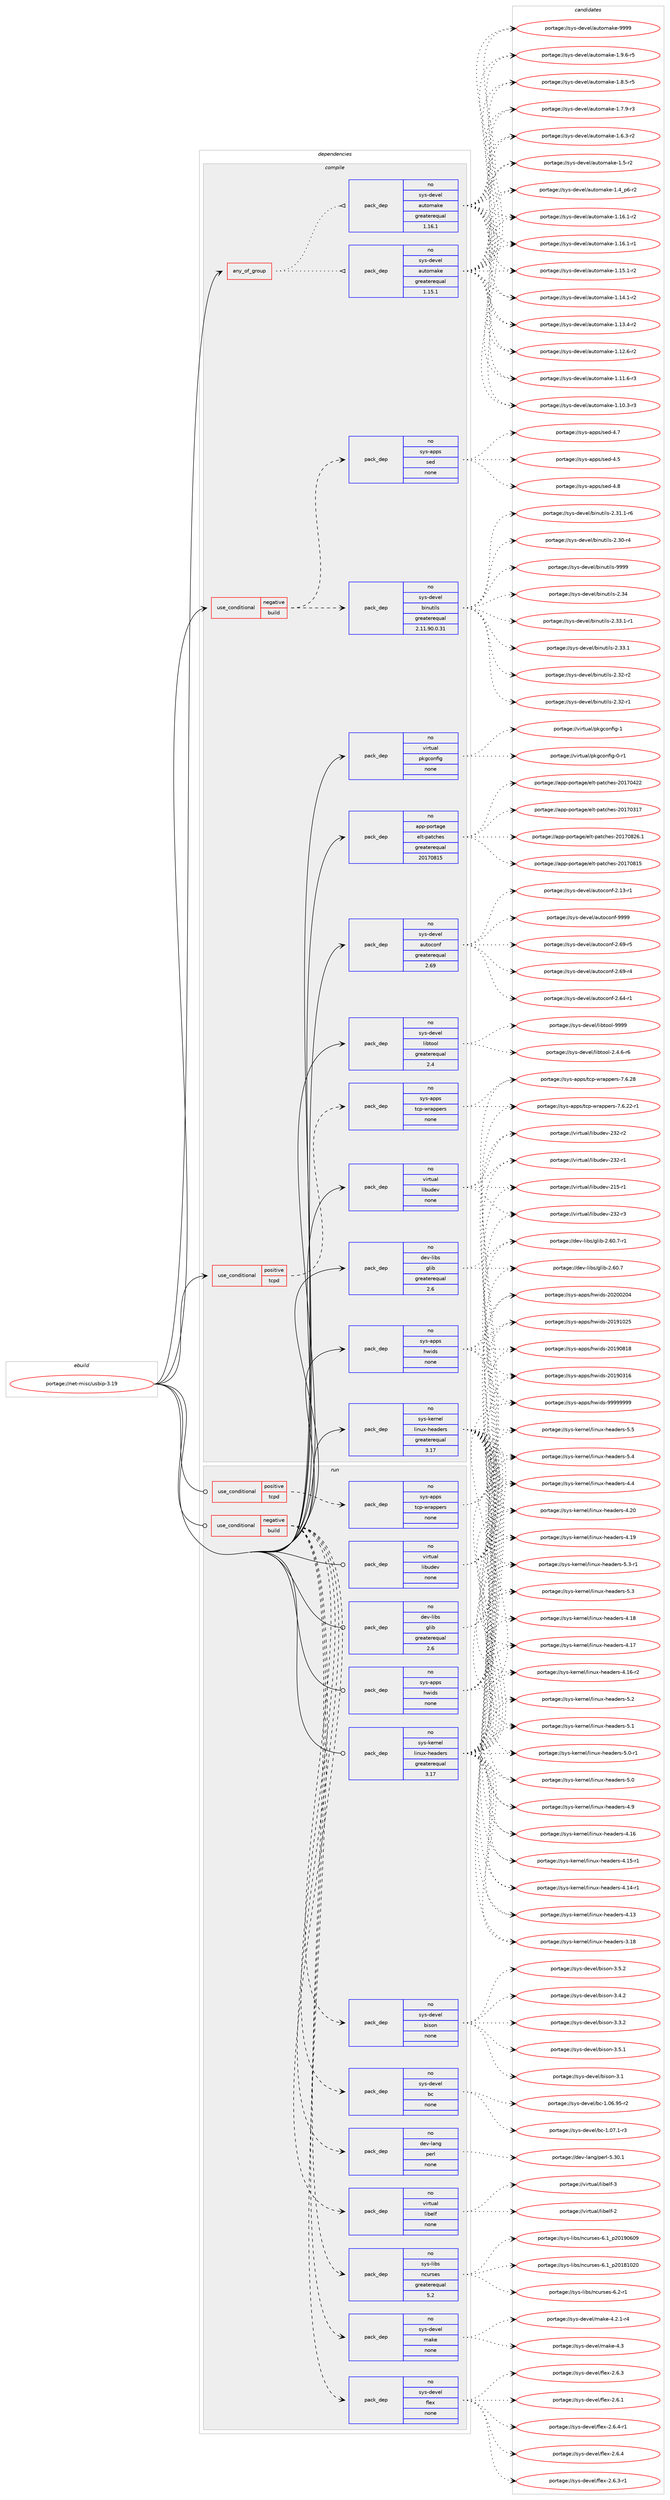 digraph prolog {

# *************
# Graph options
# *************

newrank=true;
concentrate=true;
compound=true;
graph [rankdir=LR,fontname=Helvetica,fontsize=10,ranksep=1.5];#, ranksep=2.5, nodesep=0.2];
edge  [arrowhead=vee];
node  [fontname=Helvetica,fontsize=10];

# **********
# The ebuild
# **********

subgraph cluster_leftcol {
color=gray;
rank=same;
label=<<i>ebuild</i>>;
id [label="portage://net-misc/usbip-3.19", color=red, width=4, href="../net-misc/usbip-3.19.svg"];
}

# ****************
# The dependencies
# ****************

subgraph cluster_midcol {
color=gray;
label=<<i>dependencies</i>>;
subgraph cluster_compile {
fillcolor="#eeeeee";
style=filled;
label=<<i>compile</i>>;
subgraph any1872 {
dependency117760 [label=<<TABLE BORDER="0" CELLBORDER="1" CELLSPACING="0" CELLPADDING="4"><TR><TD CELLPADDING="10">any_of_group</TD></TR></TABLE>>, shape=none, color=red];subgraph pack91768 {
dependency117761 [label=<<TABLE BORDER="0" CELLBORDER="1" CELLSPACING="0" CELLPADDING="4" WIDTH="220"><TR><TD ROWSPAN="6" CELLPADDING="30">pack_dep</TD></TR><TR><TD WIDTH="110">no</TD></TR><TR><TD>sys-devel</TD></TR><TR><TD>automake</TD></TR><TR><TD>greaterequal</TD></TR><TR><TD>1.16.1</TD></TR></TABLE>>, shape=none, color=blue];
}
dependency117760:e -> dependency117761:w [weight=20,style="dotted",arrowhead="oinv"];
subgraph pack91769 {
dependency117762 [label=<<TABLE BORDER="0" CELLBORDER="1" CELLSPACING="0" CELLPADDING="4" WIDTH="220"><TR><TD ROWSPAN="6" CELLPADDING="30">pack_dep</TD></TR><TR><TD WIDTH="110">no</TD></TR><TR><TD>sys-devel</TD></TR><TR><TD>automake</TD></TR><TR><TD>greaterequal</TD></TR><TR><TD>1.15.1</TD></TR></TABLE>>, shape=none, color=blue];
}
dependency117760:e -> dependency117762:w [weight=20,style="dotted",arrowhead="oinv"];
}
id:e -> dependency117760:w [weight=20,style="solid",arrowhead="vee"];
subgraph cond24017 {
dependency117763 [label=<<TABLE BORDER="0" CELLBORDER="1" CELLSPACING="0" CELLPADDING="4"><TR><TD ROWSPAN="3" CELLPADDING="10">use_conditional</TD></TR><TR><TD>negative</TD></TR><TR><TD>build</TD></TR></TABLE>>, shape=none, color=red];
subgraph pack91770 {
dependency117764 [label=<<TABLE BORDER="0" CELLBORDER="1" CELLSPACING="0" CELLPADDING="4" WIDTH="220"><TR><TD ROWSPAN="6" CELLPADDING="30">pack_dep</TD></TR><TR><TD WIDTH="110">no</TD></TR><TR><TD>sys-apps</TD></TR><TR><TD>sed</TD></TR><TR><TD>none</TD></TR><TR><TD></TD></TR></TABLE>>, shape=none, color=blue];
}
dependency117763:e -> dependency117764:w [weight=20,style="dashed",arrowhead="vee"];
subgraph pack91771 {
dependency117765 [label=<<TABLE BORDER="0" CELLBORDER="1" CELLSPACING="0" CELLPADDING="4" WIDTH="220"><TR><TD ROWSPAN="6" CELLPADDING="30">pack_dep</TD></TR><TR><TD WIDTH="110">no</TD></TR><TR><TD>sys-devel</TD></TR><TR><TD>binutils</TD></TR><TR><TD>greaterequal</TD></TR><TR><TD>2.11.90.0.31</TD></TR></TABLE>>, shape=none, color=blue];
}
dependency117763:e -> dependency117765:w [weight=20,style="dashed",arrowhead="vee"];
}
id:e -> dependency117763:w [weight=20,style="solid",arrowhead="vee"];
subgraph cond24018 {
dependency117766 [label=<<TABLE BORDER="0" CELLBORDER="1" CELLSPACING="0" CELLPADDING="4"><TR><TD ROWSPAN="3" CELLPADDING="10">use_conditional</TD></TR><TR><TD>positive</TD></TR><TR><TD>tcpd</TD></TR></TABLE>>, shape=none, color=red];
subgraph pack91772 {
dependency117767 [label=<<TABLE BORDER="0" CELLBORDER="1" CELLSPACING="0" CELLPADDING="4" WIDTH="220"><TR><TD ROWSPAN="6" CELLPADDING="30">pack_dep</TD></TR><TR><TD WIDTH="110">no</TD></TR><TR><TD>sys-apps</TD></TR><TR><TD>tcp-wrappers</TD></TR><TR><TD>none</TD></TR><TR><TD></TD></TR></TABLE>>, shape=none, color=blue];
}
dependency117766:e -> dependency117767:w [weight=20,style="dashed",arrowhead="vee"];
}
id:e -> dependency117766:w [weight=20,style="solid",arrowhead="vee"];
subgraph pack91773 {
dependency117768 [label=<<TABLE BORDER="0" CELLBORDER="1" CELLSPACING="0" CELLPADDING="4" WIDTH="220"><TR><TD ROWSPAN="6" CELLPADDING="30">pack_dep</TD></TR><TR><TD WIDTH="110">no</TD></TR><TR><TD>app-portage</TD></TR><TR><TD>elt-patches</TD></TR><TR><TD>greaterequal</TD></TR><TR><TD>20170815</TD></TR></TABLE>>, shape=none, color=blue];
}
id:e -> dependency117768:w [weight=20,style="solid",arrowhead="vee"];
subgraph pack91774 {
dependency117769 [label=<<TABLE BORDER="0" CELLBORDER="1" CELLSPACING="0" CELLPADDING="4" WIDTH="220"><TR><TD ROWSPAN="6" CELLPADDING="30">pack_dep</TD></TR><TR><TD WIDTH="110">no</TD></TR><TR><TD>dev-libs</TD></TR><TR><TD>glib</TD></TR><TR><TD>greaterequal</TD></TR><TR><TD>2.6</TD></TR></TABLE>>, shape=none, color=blue];
}
id:e -> dependency117769:w [weight=20,style="solid",arrowhead="vee"];
subgraph pack91775 {
dependency117770 [label=<<TABLE BORDER="0" CELLBORDER="1" CELLSPACING="0" CELLPADDING="4" WIDTH="220"><TR><TD ROWSPAN="6" CELLPADDING="30">pack_dep</TD></TR><TR><TD WIDTH="110">no</TD></TR><TR><TD>sys-apps</TD></TR><TR><TD>hwids</TD></TR><TR><TD>none</TD></TR><TR><TD></TD></TR></TABLE>>, shape=none, color=blue];
}
id:e -> dependency117770:w [weight=20,style="solid",arrowhead="vee"];
subgraph pack91776 {
dependency117771 [label=<<TABLE BORDER="0" CELLBORDER="1" CELLSPACING="0" CELLPADDING="4" WIDTH="220"><TR><TD ROWSPAN="6" CELLPADDING="30">pack_dep</TD></TR><TR><TD WIDTH="110">no</TD></TR><TR><TD>sys-devel</TD></TR><TR><TD>autoconf</TD></TR><TR><TD>greaterequal</TD></TR><TR><TD>2.69</TD></TR></TABLE>>, shape=none, color=blue];
}
id:e -> dependency117771:w [weight=20,style="solid",arrowhead="vee"];
subgraph pack91777 {
dependency117772 [label=<<TABLE BORDER="0" CELLBORDER="1" CELLSPACING="0" CELLPADDING="4" WIDTH="220"><TR><TD ROWSPAN="6" CELLPADDING="30">pack_dep</TD></TR><TR><TD WIDTH="110">no</TD></TR><TR><TD>sys-devel</TD></TR><TR><TD>libtool</TD></TR><TR><TD>greaterequal</TD></TR><TR><TD>2.4</TD></TR></TABLE>>, shape=none, color=blue];
}
id:e -> dependency117772:w [weight=20,style="solid",arrowhead="vee"];
subgraph pack91778 {
dependency117773 [label=<<TABLE BORDER="0" CELLBORDER="1" CELLSPACING="0" CELLPADDING="4" WIDTH="220"><TR><TD ROWSPAN="6" CELLPADDING="30">pack_dep</TD></TR><TR><TD WIDTH="110">no</TD></TR><TR><TD>sys-kernel</TD></TR><TR><TD>linux-headers</TD></TR><TR><TD>greaterequal</TD></TR><TR><TD>3.17</TD></TR></TABLE>>, shape=none, color=blue];
}
id:e -> dependency117773:w [weight=20,style="solid",arrowhead="vee"];
subgraph pack91779 {
dependency117774 [label=<<TABLE BORDER="0" CELLBORDER="1" CELLSPACING="0" CELLPADDING="4" WIDTH="220"><TR><TD ROWSPAN="6" CELLPADDING="30">pack_dep</TD></TR><TR><TD WIDTH="110">no</TD></TR><TR><TD>virtual</TD></TR><TR><TD>libudev</TD></TR><TR><TD>none</TD></TR><TR><TD></TD></TR></TABLE>>, shape=none, color=blue];
}
id:e -> dependency117774:w [weight=20,style="solid",arrowhead="vee"];
subgraph pack91780 {
dependency117775 [label=<<TABLE BORDER="0" CELLBORDER="1" CELLSPACING="0" CELLPADDING="4" WIDTH="220"><TR><TD ROWSPAN="6" CELLPADDING="30">pack_dep</TD></TR><TR><TD WIDTH="110">no</TD></TR><TR><TD>virtual</TD></TR><TR><TD>pkgconfig</TD></TR><TR><TD>none</TD></TR><TR><TD></TD></TR></TABLE>>, shape=none, color=blue];
}
id:e -> dependency117775:w [weight=20,style="solid",arrowhead="vee"];
}
subgraph cluster_compileandrun {
fillcolor="#eeeeee";
style=filled;
label=<<i>compile and run</i>>;
}
subgraph cluster_run {
fillcolor="#eeeeee";
style=filled;
label=<<i>run</i>>;
subgraph cond24019 {
dependency117776 [label=<<TABLE BORDER="0" CELLBORDER="1" CELLSPACING="0" CELLPADDING="4"><TR><TD ROWSPAN="3" CELLPADDING="10">use_conditional</TD></TR><TR><TD>negative</TD></TR><TR><TD>build</TD></TR></TABLE>>, shape=none, color=red];
subgraph pack91781 {
dependency117777 [label=<<TABLE BORDER="0" CELLBORDER="1" CELLSPACING="0" CELLPADDING="4" WIDTH="220"><TR><TD ROWSPAN="6" CELLPADDING="30">pack_dep</TD></TR><TR><TD WIDTH="110">no</TD></TR><TR><TD>dev-lang</TD></TR><TR><TD>perl</TD></TR><TR><TD>none</TD></TR><TR><TD></TD></TR></TABLE>>, shape=none, color=blue];
}
dependency117776:e -> dependency117777:w [weight=20,style="dashed",arrowhead="vee"];
subgraph pack91782 {
dependency117778 [label=<<TABLE BORDER="0" CELLBORDER="1" CELLSPACING="0" CELLPADDING="4" WIDTH="220"><TR><TD ROWSPAN="6" CELLPADDING="30">pack_dep</TD></TR><TR><TD WIDTH="110">no</TD></TR><TR><TD>sys-devel</TD></TR><TR><TD>bc</TD></TR><TR><TD>none</TD></TR><TR><TD></TD></TR></TABLE>>, shape=none, color=blue];
}
dependency117776:e -> dependency117778:w [weight=20,style="dashed",arrowhead="vee"];
subgraph pack91783 {
dependency117779 [label=<<TABLE BORDER="0" CELLBORDER="1" CELLSPACING="0" CELLPADDING="4" WIDTH="220"><TR><TD ROWSPAN="6" CELLPADDING="30">pack_dep</TD></TR><TR><TD WIDTH="110">no</TD></TR><TR><TD>sys-devel</TD></TR><TR><TD>bison</TD></TR><TR><TD>none</TD></TR><TR><TD></TD></TR></TABLE>>, shape=none, color=blue];
}
dependency117776:e -> dependency117779:w [weight=20,style="dashed",arrowhead="vee"];
subgraph pack91784 {
dependency117780 [label=<<TABLE BORDER="0" CELLBORDER="1" CELLSPACING="0" CELLPADDING="4" WIDTH="220"><TR><TD ROWSPAN="6" CELLPADDING="30">pack_dep</TD></TR><TR><TD WIDTH="110">no</TD></TR><TR><TD>sys-devel</TD></TR><TR><TD>flex</TD></TR><TR><TD>none</TD></TR><TR><TD></TD></TR></TABLE>>, shape=none, color=blue];
}
dependency117776:e -> dependency117780:w [weight=20,style="dashed",arrowhead="vee"];
subgraph pack91785 {
dependency117781 [label=<<TABLE BORDER="0" CELLBORDER="1" CELLSPACING="0" CELLPADDING="4" WIDTH="220"><TR><TD ROWSPAN="6" CELLPADDING="30">pack_dep</TD></TR><TR><TD WIDTH="110">no</TD></TR><TR><TD>sys-devel</TD></TR><TR><TD>make</TD></TR><TR><TD>none</TD></TR><TR><TD></TD></TR></TABLE>>, shape=none, color=blue];
}
dependency117776:e -> dependency117781:w [weight=20,style="dashed",arrowhead="vee"];
subgraph pack91786 {
dependency117782 [label=<<TABLE BORDER="0" CELLBORDER="1" CELLSPACING="0" CELLPADDING="4" WIDTH="220"><TR><TD ROWSPAN="6" CELLPADDING="30">pack_dep</TD></TR><TR><TD WIDTH="110">no</TD></TR><TR><TD>sys-libs</TD></TR><TR><TD>ncurses</TD></TR><TR><TD>greaterequal</TD></TR><TR><TD>5.2</TD></TR></TABLE>>, shape=none, color=blue];
}
dependency117776:e -> dependency117782:w [weight=20,style="dashed",arrowhead="vee"];
subgraph pack91787 {
dependency117783 [label=<<TABLE BORDER="0" CELLBORDER="1" CELLSPACING="0" CELLPADDING="4" WIDTH="220"><TR><TD ROWSPAN="6" CELLPADDING="30">pack_dep</TD></TR><TR><TD WIDTH="110">no</TD></TR><TR><TD>virtual</TD></TR><TR><TD>libelf</TD></TR><TR><TD>none</TD></TR><TR><TD></TD></TR></TABLE>>, shape=none, color=blue];
}
dependency117776:e -> dependency117783:w [weight=20,style="dashed",arrowhead="vee"];
}
id:e -> dependency117776:w [weight=20,style="solid",arrowhead="odot"];
subgraph cond24020 {
dependency117784 [label=<<TABLE BORDER="0" CELLBORDER="1" CELLSPACING="0" CELLPADDING="4"><TR><TD ROWSPAN="3" CELLPADDING="10">use_conditional</TD></TR><TR><TD>positive</TD></TR><TR><TD>tcpd</TD></TR></TABLE>>, shape=none, color=red];
subgraph pack91788 {
dependency117785 [label=<<TABLE BORDER="0" CELLBORDER="1" CELLSPACING="0" CELLPADDING="4" WIDTH="220"><TR><TD ROWSPAN="6" CELLPADDING="30">pack_dep</TD></TR><TR><TD WIDTH="110">no</TD></TR><TR><TD>sys-apps</TD></TR><TR><TD>tcp-wrappers</TD></TR><TR><TD>none</TD></TR><TR><TD></TD></TR></TABLE>>, shape=none, color=blue];
}
dependency117784:e -> dependency117785:w [weight=20,style="dashed",arrowhead="vee"];
}
id:e -> dependency117784:w [weight=20,style="solid",arrowhead="odot"];
subgraph pack91789 {
dependency117786 [label=<<TABLE BORDER="0" CELLBORDER="1" CELLSPACING="0" CELLPADDING="4" WIDTH="220"><TR><TD ROWSPAN="6" CELLPADDING="30">pack_dep</TD></TR><TR><TD WIDTH="110">no</TD></TR><TR><TD>dev-libs</TD></TR><TR><TD>glib</TD></TR><TR><TD>greaterequal</TD></TR><TR><TD>2.6</TD></TR></TABLE>>, shape=none, color=blue];
}
id:e -> dependency117786:w [weight=20,style="solid",arrowhead="odot"];
subgraph pack91790 {
dependency117787 [label=<<TABLE BORDER="0" CELLBORDER="1" CELLSPACING="0" CELLPADDING="4" WIDTH="220"><TR><TD ROWSPAN="6" CELLPADDING="30">pack_dep</TD></TR><TR><TD WIDTH="110">no</TD></TR><TR><TD>sys-apps</TD></TR><TR><TD>hwids</TD></TR><TR><TD>none</TD></TR><TR><TD></TD></TR></TABLE>>, shape=none, color=blue];
}
id:e -> dependency117787:w [weight=20,style="solid",arrowhead="odot"];
subgraph pack91791 {
dependency117788 [label=<<TABLE BORDER="0" CELLBORDER="1" CELLSPACING="0" CELLPADDING="4" WIDTH="220"><TR><TD ROWSPAN="6" CELLPADDING="30">pack_dep</TD></TR><TR><TD WIDTH="110">no</TD></TR><TR><TD>sys-kernel</TD></TR><TR><TD>linux-headers</TD></TR><TR><TD>greaterequal</TD></TR><TR><TD>3.17</TD></TR></TABLE>>, shape=none, color=blue];
}
id:e -> dependency117788:w [weight=20,style="solid",arrowhead="odot"];
subgraph pack91792 {
dependency117789 [label=<<TABLE BORDER="0" CELLBORDER="1" CELLSPACING="0" CELLPADDING="4" WIDTH="220"><TR><TD ROWSPAN="6" CELLPADDING="30">pack_dep</TD></TR><TR><TD WIDTH="110">no</TD></TR><TR><TD>virtual</TD></TR><TR><TD>libudev</TD></TR><TR><TD>none</TD></TR><TR><TD></TD></TR></TABLE>>, shape=none, color=blue];
}
id:e -> dependency117789:w [weight=20,style="solid",arrowhead="odot"];
}
}

# **************
# The candidates
# **************

subgraph cluster_choices {
rank=same;
color=gray;
label=<<i>candidates</i>>;

subgraph choice91768 {
color=black;
nodesep=1;
choice115121115451001011181011084797117116111109971071014557575757 [label="portage://sys-devel/automake-9999", color=red, width=4,href="../sys-devel/automake-9999.svg"];
choice115121115451001011181011084797117116111109971071014549465746544511453 [label="portage://sys-devel/automake-1.9.6-r5", color=red, width=4,href="../sys-devel/automake-1.9.6-r5.svg"];
choice115121115451001011181011084797117116111109971071014549465646534511453 [label="portage://sys-devel/automake-1.8.5-r5", color=red, width=4,href="../sys-devel/automake-1.8.5-r5.svg"];
choice115121115451001011181011084797117116111109971071014549465546574511451 [label="portage://sys-devel/automake-1.7.9-r3", color=red, width=4,href="../sys-devel/automake-1.7.9-r3.svg"];
choice115121115451001011181011084797117116111109971071014549465446514511450 [label="portage://sys-devel/automake-1.6.3-r2", color=red, width=4,href="../sys-devel/automake-1.6.3-r2.svg"];
choice11512111545100101118101108479711711611110997107101454946534511450 [label="portage://sys-devel/automake-1.5-r2", color=red, width=4,href="../sys-devel/automake-1.5-r2.svg"];
choice115121115451001011181011084797117116111109971071014549465295112544511450 [label="portage://sys-devel/automake-1.4_p6-r2", color=red, width=4,href="../sys-devel/automake-1.4_p6-r2.svg"];
choice11512111545100101118101108479711711611110997107101454946495446494511450 [label="portage://sys-devel/automake-1.16.1-r2", color=red, width=4,href="../sys-devel/automake-1.16.1-r2.svg"];
choice11512111545100101118101108479711711611110997107101454946495446494511449 [label="portage://sys-devel/automake-1.16.1-r1", color=red, width=4,href="../sys-devel/automake-1.16.1-r1.svg"];
choice11512111545100101118101108479711711611110997107101454946495346494511450 [label="portage://sys-devel/automake-1.15.1-r2", color=red, width=4,href="../sys-devel/automake-1.15.1-r2.svg"];
choice11512111545100101118101108479711711611110997107101454946495246494511450 [label="portage://sys-devel/automake-1.14.1-r2", color=red, width=4,href="../sys-devel/automake-1.14.1-r2.svg"];
choice11512111545100101118101108479711711611110997107101454946495146524511450 [label="portage://sys-devel/automake-1.13.4-r2", color=red, width=4,href="../sys-devel/automake-1.13.4-r2.svg"];
choice11512111545100101118101108479711711611110997107101454946495046544511450 [label="portage://sys-devel/automake-1.12.6-r2", color=red, width=4,href="../sys-devel/automake-1.12.6-r2.svg"];
choice11512111545100101118101108479711711611110997107101454946494946544511451 [label="portage://sys-devel/automake-1.11.6-r3", color=red, width=4,href="../sys-devel/automake-1.11.6-r3.svg"];
choice11512111545100101118101108479711711611110997107101454946494846514511451 [label="portage://sys-devel/automake-1.10.3-r3", color=red, width=4,href="../sys-devel/automake-1.10.3-r3.svg"];
dependency117761:e -> choice115121115451001011181011084797117116111109971071014557575757:w [style=dotted,weight="100"];
dependency117761:e -> choice115121115451001011181011084797117116111109971071014549465746544511453:w [style=dotted,weight="100"];
dependency117761:e -> choice115121115451001011181011084797117116111109971071014549465646534511453:w [style=dotted,weight="100"];
dependency117761:e -> choice115121115451001011181011084797117116111109971071014549465546574511451:w [style=dotted,weight="100"];
dependency117761:e -> choice115121115451001011181011084797117116111109971071014549465446514511450:w [style=dotted,weight="100"];
dependency117761:e -> choice11512111545100101118101108479711711611110997107101454946534511450:w [style=dotted,weight="100"];
dependency117761:e -> choice115121115451001011181011084797117116111109971071014549465295112544511450:w [style=dotted,weight="100"];
dependency117761:e -> choice11512111545100101118101108479711711611110997107101454946495446494511450:w [style=dotted,weight="100"];
dependency117761:e -> choice11512111545100101118101108479711711611110997107101454946495446494511449:w [style=dotted,weight="100"];
dependency117761:e -> choice11512111545100101118101108479711711611110997107101454946495346494511450:w [style=dotted,weight="100"];
dependency117761:e -> choice11512111545100101118101108479711711611110997107101454946495246494511450:w [style=dotted,weight="100"];
dependency117761:e -> choice11512111545100101118101108479711711611110997107101454946495146524511450:w [style=dotted,weight="100"];
dependency117761:e -> choice11512111545100101118101108479711711611110997107101454946495046544511450:w [style=dotted,weight="100"];
dependency117761:e -> choice11512111545100101118101108479711711611110997107101454946494946544511451:w [style=dotted,weight="100"];
dependency117761:e -> choice11512111545100101118101108479711711611110997107101454946494846514511451:w [style=dotted,weight="100"];
}
subgraph choice91769 {
color=black;
nodesep=1;
choice115121115451001011181011084797117116111109971071014557575757 [label="portage://sys-devel/automake-9999", color=red, width=4,href="../sys-devel/automake-9999.svg"];
choice115121115451001011181011084797117116111109971071014549465746544511453 [label="portage://sys-devel/automake-1.9.6-r5", color=red, width=4,href="../sys-devel/automake-1.9.6-r5.svg"];
choice115121115451001011181011084797117116111109971071014549465646534511453 [label="portage://sys-devel/automake-1.8.5-r5", color=red, width=4,href="../sys-devel/automake-1.8.5-r5.svg"];
choice115121115451001011181011084797117116111109971071014549465546574511451 [label="portage://sys-devel/automake-1.7.9-r3", color=red, width=4,href="../sys-devel/automake-1.7.9-r3.svg"];
choice115121115451001011181011084797117116111109971071014549465446514511450 [label="portage://sys-devel/automake-1.6.3-r2", color=red, width=4,href="../sys-devel/automake-1.6.3-r2.svg"];
choice11512111545100101118101108479711711611110997107101454946534511450 [label="portage://sys-devel/automake-1.5-r2", color=red, width=4,href="../sys-devel/automake-1.5-r2.svg"];
choice115121115451001011181011084797117116111109971071014549465295112544511450 [label="portage://sys-devel/automake-1.4_p6-r2", color=red, width=4,href="../sys-devel/automake-1.4_p6-r2.svg"];
choice11512111545100101118101108479711711611110997107101454946495446494511450 [label="portage://sys-devel/automake-1.16.1-r2", color=red, width=4,href="../sys-devel/automake-1.16.1-r2.svg"];
choice11512111545100101118101108479711711611110997107101454946495446494511449 [label="portage://sys-devel/automake-1.16.1-r1", color=red, width=4,href="../sys-devel/automake-1.16.1-r1.svg"];
choice11512111545100101118101108479711711611110997107101454946495346494511450 [label="portage://sys-devel/automake-1.15.1-r2", color=red, width=4,href="../sys-devel/automake-1.15.1-r2.svg"];
choice11512111545100101118101108479711711611110997107101454946495246494511450 [label="portage://sys-devel/automake-1.14.1-r2", color=red, width=4,href="../sys-devel/automake-1.14.1-r2.svg"];
choice11512111545100101118101108479711711611110997107101454946495146524511450 [label="portage://sys-devel/automake-1.13.4-r2", color=red, width=4,href="../sys-devel/automake-1.13.4-r2.svg"];
choice11512111545100101118101108479711711611110997107101454946495046544511450 [label="portage://sys-devel/automake-1.12.6-r2", color=red, width=4,href="../sys-devel/automake-1.12.6-r2.svg"];
choice11512111545100101118101108479711711611110997107101454946494946544511451 [label="portage://sys-devel/automake-1.11.6-r3", color=red, width=4,href="../sys-devel/automake-1.11.6-r3.svg"];
choice11512111545100101118101108479711711611110997107101454946494846514511451 [label="portage://sys-devel/automake-1.10.3-r3", color=red, width=4,href="../sys-devel/automake-1.10.3-r3.svg"];
dependency117762:e -> choice115121115451001011181011084797117116111109971071014557575757:w [style=dotted,weight="100"];
dependency117762:e -> choice115121115451001011181011084797117116111109971071014549465746544511453:w [style=dotted,weight="100"];
dependency117762:e -> choice115121115451001011181011084797117116111109971071014549465646534511453:w [style=dotted,weight="100"];
dependency117762:e -> choice115121115451001011181011084797117116111109971071014549465546574511451:w [style=dotted,weight="100"];
dependency117762:e -> choice115121115451001011181011084797117116111109971071014549465446514511450:w [style=dotted,weight="100"];
dependency117762:e -> choice11512111545100101118101108479711711611110997107101454946534511450:w [style=dotted,weight="100"];
dependency117762:e -> choice115121115451001011181011084797117116111109971071014549465295112544511450:w [style=dotted,weight="100"];
dependency117762:e -> choice11512111545100101118101108479711711611110997107101454946495446494511450:w [style=dotted,weight="100"];
dependency117762:e -> choice11512111545100101118101108479711711611110997107101454946495446494511449:w [style=dotted,weight="100"];
dependency117762:e -> choice11512111545100101118101108479711711611110997107101454946495346494511450:w [style=dotted,weight="100"];
dependency117762:e -> choice11512111545100101118101108479711711611110997107101454946495246494511450:w [style=dotted,weight="100"];
dependency117762:e -> choice11512111545100101118101108479711711611110997107101454946495146524511450:w [style=dotted,weight="100"];
dependency117762:e -> choice11512111545100101118101108479711711611110997107101454946495046544511450:w [style=dotted,weight="100"];
dependency117762:e -> choice11512111545100101118101108479711711611110997107101454946494946544511451:w [style=dotted,weight="100"];
dependency117762:e -> choice11512111545100101118101108479711711611110997107101454946494846514511451:w [style=dotted,weight="100"];
}
subgraph choice91770 {
color=black;
nodesep=1;
choice11512111545971121121154711510110045524656 [label="portage://sys-apps/sed-4.8", color=red, width=4,href="../sys-apps/sed-4.8.svg"];
choice11512111545971121121154711510110045524655 [label="portage://sys-apps/sed-4.7", color=red, width=4,href="../sys-apps/sed-4.7.svg"];
choice11512111545971121121154711510110045524653 [label="portage://sys-apps/sed-4.5", color=red, width=4,href="../sys-apps/sed-4.5.svg"];
dependency117764:e -> choice11512111545971121121154711510110045524656:w [style=dotted,weight="100"];
dependency117764:e -> choice11512111545971121121154711510110045524655:w [style=dotted,weight="100"];
dependency117764:e -> choice11512111545971121121154711510110045524653:w [style=dotted,weight="100"];
}
subgraph choice91771 {
color=black;
nodesep=1;
choice1151211154510010111810110847981051101171161051081154557575757 [label="portage://sys-devel/binutils-9999", color=red, width=4,href="../sys-devel/binutils-9999.svg"];
choice1151211154510010111810110847981051101171161051081154550465152 [label="portage://sys-devel/binutils-2.34", color=red, width=4,href="../sys-devel/binutils-2.34.svg"];
choice115121115451001011181011084798105110117116105108115455046515146494511449 [label="portage://sys-devel/binutils-2.33.1-r1", color=red, width=4,href="../sys-devel/binutils-2.33.1-r1.svg"];
choice11512111545100101118101108479810511011711610510811545504651514649 [label="portage://sys-devel/binutils-2.33.1", color=red, width=4,href="../sys-devel/binutils-2.33.1.svg"];
choice11512111545100101118101108479810511011711610510811545504651504511450 [label="portage://sys-devel/binutils-2.32-r2", color=red, width=4,href="../sys-devel/binutils-2.32-r2.svg"];
choice11512111545100101118101108479810511011711610510811545504651504511449 [label="portage://sys-devel/binutils-2.32-r1", color=red, width=4,href="../sys-devel/binutils-2.32-r1.svg"];
choice115121115451001011181011084798105110117116105108115455046514946494511454 [label="portage://sys-devel/binutils-2.31.1-r6", color=red, width=4,href="../sys-devel/binutils-2.31.1-r6.svg"];
choice11512111545100101118101108479810511011711610510811545504651484511452 [label="portage://sys-devel/binutils-2.30-r4", color=red, width=4,href="../sys-devel/binutils-2.30-r4.svg"];
dependency117765:e -> choice1151211154510010111810110847981051101171161051081154557575757:w [style=dotted,weight="100"];
dependency117765:e -> choice1151211154510010111810110847981051101171161051081154550465152:w [style=dotted,weight="100"];
dependency117765:e -> choice115121115451001011181011084798105110117116105108115455046515146494511449:w [style=dotted,weight="100"];
dependency117765:e -> choice11512111545100101118101108479810511011711610510811545504651514649:w [style=dotted,weight="100"];
dependency117765:e -> choice11512111545100101118101108479810511011711610510811545504651504511450:w [style=dotted,weight="100"];
dependency117765:e -> choice11512111545100101118101108479810511011711610510811545504651504511449:w [style=dotted,weight="100"];
dependency117765:e -> choice115121115451001011181011084798105110117116105108115455046514946494511454:w [style=dotted,weight="100"];
dependency117765:e -> choice11512111545100101118101108479810511011711610510811545504651484511452:w [style=dotted,weight="100"];
}
subgraph choice91772 {
color=black;
nodesep=1;
choice11512111545971121121154711699112451191149711211210111411545554654465056 [label="portage://sys-apps/tcp-wrappers-7.6.28", color=red, width=4,href="../sys-apps/tcp-wrappers-7.6.28.svg"];
choice115121115459711211211547116991124511911497112112101114115455546544650504511449 [label="portage://sys-apps/tcp-wrappers-7.6.22-r1", color=red, width=4,href="../sys-apps/tcp-wrappers-7.6.22-r1.svg"];
dependency117767:e -> choice11512111545971121121154711699112451191149711211210111411545554654465056:w [style=dotted,weight="100"];
dependency117767:e -> choice115121115459711211211547116991124511911497112112101114115455546544650504511449:w [style=dotted,weight="100"];
}
subgraph choice91773 {
color=black;
nodesep=1;
choice971121124511211111411697103101471011081164511297116991041011154550484955485650544649 [label="portage://app-portage/elt-patches-20170826.1", color=red, width=4,href="../app-portage/elt-patches-20170826.1.svg"];
choice97112112451121111141169710310147101108116451129711699104101115455048495548564953 [label="portage://app-portage/elt-patches-20170815", color=red, width=4,href="../app-portage/elt-patches-20170815.svg"];
choice97112112451121111141169710310147101108116451129711699104101115455048495548525050 [label="portage://app-portage/elt-patches-20170422", color=red, width=4,href="../app-portage/elt-patches-20170422.svg"];
choice97112112451121111141169710310147101108116451129711699104101115455048495548514955 [label="portage://app-portage/elt-patches-20170317", color=red, width=4,href="../app-portage/elt-patches-20170317.svg"];
dependency117768:e -> choice971121124511211111411697103101471011081164511297116991041011154550484955485650544649:w [style=dotted,weight="100"];
dependency117768:e -> choice97112112451121111141169710310147101108116451129711699104101115455048495548564953:w [style=dotted,weight="100"];
dependency117768:e -> choice97112112451121111141169710310147101108116451129711699104101115455048495548525050:w [style=dotted,weight="100"];
dependency117768:e -> choice97112112451121111141169710310147101108116451129711699104101115455048495548514955:w [style=dotted,weight="100"];
}
subgraph choice91774 {
color=black;
nodesep=1;
choice10010111845108105981154710310810598455046544846554511449 [label="portage://dev-libs/glib-2.60.7-r1", color=red, width=4,href="../dev-libs/glib-2.60.7-r1.svg"];
choice1001011184510810598115471031081059845504654484655 [label="portage://dev-libs/glib-2.60.7", color=red, width=4,href="../dev-libs/glib-2.60.7.svg"];
dependency117769:e -> choice10010111845108105981154710310810598455046544846554511449:w [style=dotted,weight="100"];
dependency117769:e -> choice1001011184510810598115471031081059845504654484655:w [style=dotted,weight="100"];
}
subgraph choice91775 {
color=black;
nodesep=1;
choice115121115459711211211547104119105100115455757575757575757 [label="portage://sys-apps/hwids-99999999", color=red, width=4,href="../sys-apps/hwids-99999999.svg"];
choice115121115459711211211547104119105100115455048504848504852 [label="portage://sys-apps/hwids-20200204", color=red, width=4,href="../sys-apps/hwids-20200204.svg"];
choice115121115459711211211547104119105100115455048495749485053 [label="portage://sys-apps/hwids-20191025", color=red, width=4,href="../sys-apps/hwids-20191025.svg"];
choice115121115459711211211547104119105100115455048495748564956 [label="portage://sys-apps/hwids-20190818", color=red, width=4,href="../sys-apps/hwids-20190818.svg"];
choice115121115459711211211547104119105100115455048495748514954 [label="portage://sys-apps/hwids-20190316", color=red, width=4,href="../sys-apps/hwids-20190316.svg"];
dependency117770:e -> choice115121115459711211211547104119105100115455757575757575757:w [style=dotted,weight="100"];
dependency117770:e -> choice115121115459711211211547104119105100115455048504848504852:w [style=dotted,weight="100"];
dependency117770:e -> choice115121115459711211211547104119105100115455048495749485053:w [style=dotted,weight="100"];
dependency117770:e -> choice115121115459711211211547104119105100115455048495748564956:w [style=dotted,weight="100"];
dependency117770:e -> choice115121115459711211211547104119105100115455048495748514954:w [style=dotted,weight="100"];
}
subgraph choice91776 {
color=black;
nodesep=1;
choice115121115451001011181011084797117116111991111101024557575757 [label="portage://sys-devel/autoconf-9999", color=red, width=4,href="../sys-devel/autoconf-9999.svg"];
choice1151211154510010111810110847971171161119911111010245504654574511453 [label="portage://sys-devel/autoconf-2.69-r5", color=red, width=4,href="../sys-devel/autoconf-2.69-r5.svg"];
choice1151211154510010111810110847971171161119911111010245504654574511452 [label="portage://sys-devel/autoconf-2.69-r4", color=red, width=4,href="../sys-devel/autoconf-2.69-r4.svg"];
choice1151211154510010111810110847971171161119911111010245504654524511449 [label="portage://sys-devel/autoconf-2.64-r1", color=red, width=4,href="../sys-devel/autoconf-2.64-r1.svg"];
choice1151211154510010111810110847971171161119911111010245504649514511449 [label="portage://sys-devel/autoconf-2.13-r1", color=red, width=4,href="../sys-devel/autoconf-2.13-r1.svg"];
dependency117771:e -> choice115121115451001011181011084797117116111991111101024557575757:w [style=dotted,weight="100"];
dependency117771:e -> choice1151211154510010111810110847971171161119911111010245504654574511453:w [style=dotted,weight="100"];
dependency117771:e -> choice1151211154510010111810110847971171161119911111010245504654574511452:w [style=dotted,weight="100"];
dependency117771:e -> choice1151211154510010111810110847971171161119911111010245504654524511449:w [style=dotted,weight="100"];
dependency117771:e -> choice1151211154510010111810110847971171161119911111010245504649514511449:w [style=dotted,weight="100"];
}
subgraph choice91777 {
color=black;
nodesep=1;
choice1151211154510010111810110847108105981161111111084557575757 [label="portage://sys-devel/libtool-9999", color=red, width=4,href="../sys-devel/libtool-9999.svg"];
choice1151211154510010111810110847108105981161111111084550465246544511454 [label="portage://sys-devel/libtool-2.4.6-r6", color=red, width=4,href="../sys-devel/libtool-2.4.6-r6.svg"];
dependency117772:e -> choice1151211154510010111810110847108105981161111111084557575757:w [style=dotted,weight="100"];
dependency117772:e -> choice1151211154510010111810110847108105981161111111084550465246544511454:w [style=dotted,weight="100"];
}
subgraph choice91778 {
color=black;
nodesep=1;
choice1151211154510710111411010110847108105110117120451041019710010111411545534653 [label="portage://sys-kernel/linux-headers-5.5", color=red, width=4,href="../sys-kernel/linux-headers-5.5.svg"];
choice1151211154510710111411010110847108105110117120451041019710010111411545534652 [label="portage://sys-kernel/linux-headers-5.4", color=red, width=4,href="../sys-kernel/linux-headers-5.4.svg"];
choice11512111545107101114110101108471081051101171204510410197100101114115455346514511449 [label="portage://sys-kernel/linux-headers-5.3-r1", color=red, width=4,href="../sys-kernel/linux-headers-5.3-r1.svg"];
choice1151211154510710111411010110847108105110117120451041019710010111411545534651 [label="portage://sys-kernel/linux-headers-5.3", color=red, width=4,href="../sys-kernel/linux-headers-5.3.svg"];
choice1151211154510710111411010110847108105110117120451041019710010111411545534650 [label="portage://sys-kernel/linux-headers-5.2", color=red, width=4,href="../sys-kernel/linux-headers-5.2.svg"];
choice1151211154510710111411010110847108105110117120451041019710010111411545534649 [label="portage://sys-kernel/linux-headers-5.1", color=red, width=4,href="../sys-kernel/linux-headers-5.1.svg"];
choice11512111545107101114110101108471081051101171204510410197100101114115455346484511449 [label="portage://sys-kernel/linux-headers-5.0-r1", color=red, width=4,href="../sys-kernel/linux-headers-5.0-r1.svg"];
choice1151211154510710111411010110847108105110117120451041019710010111411545534648 [label="portage://sys-kernel/linux-headers-5.0", color=red, width=4,href="../sys-kernel/linux-headers-5.0.svg"];
choice1151211154510710111411010110847108105110117120451041019710010111411545524657 [label="portage://sys-kernel/linux-headers-4.9", color=red, width=4,href="../sys-kernel/linux-headers-4.9.svg"];
choice1151211154510710111411010110847108105110117120451041019710010111411545524652 [label="portage://sys-kernel/linux-headers-4.4", color=red, width=4,href="../sys-kernel/linux-headers-4.4.svg"];
choice115121115451071011141101011084710810511011712045104101971001011141154552465048 [label="portage://sys-kernel/linux-headers-4.20", color=red, width=4,href="../sys-kernel/linux-headers-4.20.svg"];
choice115121115451071011141101011084710810511011712045104101971001011141154552464957 [label="portage://sys-kernel/linux-headers-4.19", color=red, width=4,href="../sys-kernel/linux-headers-4.19.svg"];
choice115121115451071011141101011084710810511011712045104101971001011141154552464956 [label="portage://sys-kernel/linux-headers-4.18", color=red, width=4,href="../sys-kernel/linux-headers-4.18.svg"];
choice115121115451071011141101011084710810511011712045104101971001011141154552464955 [label="portage://sys-kernel/linux-headers-4.17", color=red, width=4,href="../sys-kernel/linux-headers-4.17.svg"];
choice1151211154510710111411010110847108105110117120451041019710010111411545524649544511450 [label="portage://sys-kernel/linux-headers-4.16-r2", color=red, width=4,href="../sys-kernel/linux-headers-4.16-r2.svg"];
choice115121115451071011141101011084710810511011712045104101971001011141154552464954 [label="portage://sys-kernel/linux-headers-4.16", color=red, width=4,href="../sys-kernel/linux-headers-4.16.svg"];
choice1151211154510710111411010110847108105110117120451041019710010111411545524649534511449 [label="portage://sys-kernel/linux-headers-4.15-r1", color=red, width=4,href="../sys-kernel/linux-headers-4.15-r1.svg"];
choice1151211154510710111411010110847108105110117120451041019710010111411545524649524511449 [label="portage://sys-kernel/linux-headers-4.14-r1", color=red, width=4,href="../sys-kernel/linux-headers-4.14-r1.svg"];
choice115121115451071011141101011084710810511011712045104101971001011141154552464951 [label="portage://sys-kernel/linux-headers-4.13", color=red, width=4,href="../sys-kernel/linux-headers-4.13.svg"];
choice115121115451071011141101011084710810511011712045104101971001011141154551464956 [label="portage://sys-kernel/linux-headers-3.18", color=red, width=4,href="../sys-kernel/linux-headers-3.18.svg"];
dependency117773:e -> choice1151211154510710111411010110847108105110117120451041019710010111411545534653:w [style=dotted,weight="100"];
dependency117773:e -> choice1151211154510710111411010110847108105110117120451041019710010111411545534652:w [style=dotted,weight="100"];
dependency117773:e -> choice11512111545107101114110101108471081051101171204510410197100101114115455346514511449:w [style=dotted,weight="100"];
dependency117773:e -> choice1151211154510710111411010110847108105110117120451041019710010111411545534651:w [style=dotted,weight="100"];
dependency117773:e -> choice1151211154510710111411010110847108105110117120451041019710010111411545534650:w [style=dotted,weight="100"];
dependency117773:e -> choice1151211154510710111411010110847108105110117120451041019710010111411545534649:w [style=dotted,weight="100"];
dependency117773:e -> choice11512111545107101114110101108471081051101171204510410197100101114115455346484511449:w [style=dotted,weight="100"];
dependency117773:e -> choice1151211154510710111411010110847108105110117120451041019710010111411545534648:w [style=dotted,weight="100"];
dependency117773:e -> choice1151211154510710111411010110847108105110117120451041019710010111411545524657:w [style=dotted,weight="100"];
dependency117773:e -> choice1151211154510710111411010110847108105110117120451041019710010111411545524652:w [style=dotted,weight="100"];
dependency117773:e -> choice115121115451071011141101011084710810511011712045104101971001011141154552465048:w [style=dotted,weight="100"];
dependency117773:e -> choice115121115451071011141101011084710810511011712045104101971001011141154552464957:w [style=dotted,weight="100"];
dependency117773:e -> choice115121115451071011141101011084710810511011712045104101971001011141154552464956:w [style=dotted,weight="100"];
dependency117773:e -> choice115121115451071011141101011084710810511011712045104101971001011141154552464955:w [style=dotted,weight="100"];
dependency117773:e -> choice1151211154510710111411010110847108105110117120451041019710010111411545524649544511450:w [style=dotted,weight="100"];
dependency117773:e -> choice115121115451071011141101011084710810511011712045104101971001011141154552464954:w [style=dotted,weight="100"];
dependency117773:e -> choice1151211154510710111411010110847108105110117120451041019710010111411545524649534511449:w [style=dotted,weight="100"];
dependency117773:e -> choice1151211154510710111411010110847108105110117120451041019710010111411545524649524511449:w [style=dotted,weight="100"];
dependency117773:e -> choice115121115451071011141101011084710810511011712045104101971001011141154552464951:w [style=dotted,weight="100"];
dependency117773:e -> choice115121115451071011141101011084710810511011712045104101971001011141154551464956:w [style=dotted,weight="100"];
}
subgraph choice91779 {
color=black;
nodesep=1;
choice118105114116117971084710810598117100101118455051504511451 [label="portage://virtual/libudev-232-r3", color=red, width=4,href="../virtual/libudev-232-r3.svg"];
choice118105114116117971084710810598117100101118455051504511450 [label="portage://virtual/libudev-232-r2", color=red, width=4,href="../virtual/libudev-232-r2.svg"];
choice118105114116117971084710810598117100101118455051504511449 [label="portage://virtual/libudev-232-r1", color=red, width=4,href="../virtual/libudev-232-r1.svg"];
choice118105114116117971084710810598117100101118455049534511449 [label="portage://virtual/libudev-215-r1", color=red, width=4,href="../virtual/libudev-215-r1.svg"];
dependency117774:e -> choice118105114116117971084710810598117100101118455051504511451:w [style=dotted,weight="100"];
dependency117774:e -> choice118105114116117971084710810598117100101118455051504511450:w [style=dotted,weight="100"];
dependency117774:e -> choice118105114116117971084710810598117100101118455051504511449:w [style=dotted,weight="100"];
dependency117774:e -> choice118105114116117971084710810598117100101118455049534511449:w [style=dotted,weight="100"];
}
subgraph choice91780 {
color=black;
nodesep=1;
choice1181051141161179710847112107103991111101021051034549 [label="portage://virtual/pkgconfig-1", color=red, width=4,href="../virtual/pkgconfig-1.svg"];
choice11810511411611797108471121071039911111010210510345484511449 [label="portage://virtual/pkgconfig-0-r1", color=red, width=4,href="../virtual/pkgconfig-0-r1.svg"];
dependency117775:e -> choice1181051141161179710847112107103991111101021051034549:w [style=dotted,weight="100"];
dependency117775:e -> choice11810511411611797108471121071039911111010210510345484511449:w [style=dotted,weight="100"];
}
subgraph choice91781 {
color=black;
nodesep=1;
choice10010111845108971101034711210111410845534651484649 [label="portage://dev-lang/perl-5.30.1", color=red, width=4,href="../dev-lang/perl-5.30.1.svg"];
dependency117777:e -> choice10010111845108971101034711210111410845534651484649:w [style=dotted,weight="100"];
}
subgraph choice91782 {
color=black;
nodesep=1;
choice11512111545100101118101108479899454946485546494511451 [label="portage://sys-devel/bc-1.07.1-r3", color=red, width=4,href="../sys-devel/bc-1.07.1-r3.svg"];
choice1151211154510010111810110847989945494648544657534511450 [label="portage://sys-devel/bc-1.06.95-r2", color=red, width=4,href="../sys-devel/bc-1.06.95-r2.svg"];
dependency117778:e -> choice11512111545100101118101108479899454946485546494511451:w [style=dotted,weight="100"];
dependency117778:e -> choice1151211154510010111810110847989945494648544657534511450:w [style=dotted,weight="100"];
}
subgraph choice91783 {
color=black;
nodesep=1;
choice115121115451001011181011084798105115111110455146534650 [label="portage://sys-devel/bison-3.5.2", color=red, width=4,href="../sys-devel/bison-3.5.2.svg"];
choice115121115451001011181011084798105115111110455146534649 [label="portage://sys-devel/bison-3.5.1", color=red, width=4,href="../sys-devel/bison-3.5.1.svg"];
choice115121115451001011181011084798105115111110455146524650 [label="portage://sys-devel/bison-3.4.2", color=red, width=4,href="../sys-devel/bison-3.4.2.svg"];
choice115121115451001011181011084798105115111110455146514650 [label="portage://sys-devel/bison-3.3.2", color=red, width=4,href="../sys-devel/bison-3.3.2.svg"];
choice11512111545100101118101108479810511511111045514649 [label="portage://sys-devel/bison-3.1", color=red, width=4,href="../sys-devel/bison-3.1.svg"];
dependency117779:e -> choice115121115451001011181011084798105115111110455146534650:w [style=dotted,weight="100"];
dependency117779:e -> choice115121115451001011181011084798105115111110455146534649:w [style=dotted,weight="100"];
dependency117779:e -> choice115121115451001011181011084798105115111110455146524650:w [style=dotted,weight="100"];
dependency117779:e -> choice115121115451001011181011084798105115111110455146514650:w [style=dotted,weight="100"];
dependency117779:e -> choice11512111545100101118101108479810511511111045514649:w [style=dotted,weight="100"];
}
subgraph choice91784 {
color=black;
nodesep=1;
choice11512111545100101118101108471021081011204550465446524511449 [label="portage://sys-devel/flex-2.6.4-r1", color=red, width=4,href="../sys-devel/flex-2.6.4-r1.svg"];
choice1151211154510010111810110847102108101120455046544652 [label="portage://sys-devel/flex-2.6.4", color=red, width=4,href="../sys-devel/flex-2.6.4.svg"];
choice11512111545100101118101108471021081011204550465446514511449 [label="portage://sys-devel/flex-2.6.3-r1", color=red, width=4,href="../sys-devel/flex-2.6.3-r1.svg"];
choice1151211154510010111810110847102108101120455046544651 [label="portage://sys-devel/flex-2.6.3", color=red, width=4,href="../sys-devel/flex-2.6.3.svg"];
choice1151211154510010111810110847102108101120455046544649 [label="portage://sys-devel/flex-2.6.1", color=red, width=4,href="../sys-devel/flex-2.6.1.svg"];
dependency117780:e -> choice11512111545100101118101108471021081011204550465446524511449:w [style=dotted,weight="100"];
dependency117780:e -> choice1151211154510010111810110847102108101120455046544652:w [style=dotted,weight="100"];
dependency117780:e -> choice11512111545100101118101108471021081011204550465446514511449:w [style=dotted,weight="100"];
dependency117780:e -> choice1151211154510010111810110847102108101120455046544651:w [style=dotted,weight="100"];
dependency117780:e -> choice1151211154510010111810110847102108101120455046544649:w [style=dotted,weight="100"];
}
subgraph choice91785 {
color=black;
nodesep=1;
choice11512111545100101118101108471099710710145524651 [label="portage://sys-devel/make-4.3", color=red, width=4,href="../sys-devel/make-4.3.svg"];
choice1151211154510010111810110847109971071014552465046494511452 [label="portage://sys-devel/make-4.2.1-r4", color=red, width=4,href="../sys-devel/make-4.2.1-r4.svg"];
dependency117781:e -> choice11512111545100101118101108471099710710145524651:w [style=dotted,weight="100"];
dependency117781:e -> choice1151211154510010111810110847109971071014552465046494511452:w [style=dotted,weight="100"];
}
subgraph choice91786 {
color=black;
nodesep=1;
choice11512111545108105981154711099117114115101115455446504511449 [label="portage://sys-libs/ncurses-6.2-r1", color=red, width=4,href="../sys-libs/ncurses-6.2-r1.svg"];
choice1151211154510810598115471109911711411510111545544649951125048495748544857 [label="portage://sys-libs/ncurses-6.1_p20190609", color=red, width=4,href="../sys-libs/ncurses-6.1_p20190609.svg"];
choice1151211154510810598115471109911711411510111545544649951125048495649485048 [label="portage://sys-libs/ncurses-6.1_p20181020", color=red, width=4,href="../sys-libs/ncurses-6.1_p20181020.svg"];
dependency117782:e -> choice11512111545108105981154711099117114115101115455446504511449:w [style=dotted,weight="100"];
dependency117782:e -> choice1151211154510810598115471109911711411510111545544649951125048495748544857:w [style=dotted,weight="100"];
dependency117782:e -> choice1151211154510810598115471109911711411510111545544649951125048495649485048:w [style=dotted,weight="100"];
}
subgraph choice91787 {
color=black;
nodesep=1;
choice1181051141161179710847108105981011081024551 [label="portage://virtual/libelf-3", color=red, width=4,href="../virtual/libelf-3.svg"];
choice1181051141161179710847108105981011081024550 [label="portage://virtual/libelf-2", color=red, width=4,href="../virtual/libelf-2.svg"];
dependency117783:e -> choice1181051141161179710847108105981011081024551:w [style=dotted,weight="100"];
dependency117783:e -> choice1181051141161179710847108105981011081024550:w [style=dotted,weight="100"];
}
subgraph choice91788 {
color=black;
nodesep=1;
choice11512111545971121121154711699112451191149711211210111411545554654465056 [label="portage://sys-apps/tcp-wrappers-7.6.28", color=red, width=4,href="../sys-apps/tcp-wrappers-7.6.28.svg"];
choice115121115459711211211547116991124511911497112112101114115455546544650504511449 [label="portage://sys-apps/tcp-wrappers-7.6.22-r1", color=red, width=4,href="../sys-apps/tcp-wrappers-7.6.22-r1.svg"];
dependency117785:e -> choice11512111545971121121154711699112451191149711211210111411545554654465056:w [style=dotted,weight="100"];
dependency117785:e -> choice115121115459711211211547116991124511911497112112101114115455546544650504511449:w [style=dotted,weight="100"];
}
subgraph choice91789 {
color=black;
nodesep=1;
choice10010111845108105981154710310810598455046544846554511449 [label="portage://dev-libs/glib-2.60.7-r1", color=red, width=4,href="../dev-libs/glib-2.60.7-r1.svg"];
choice1001011184510810598115471031081059845504654484655 [label="portage://dev-libs/glib-2.60.7", color=red, width=4,href="../dev-libs/glib-2.60.7.svg"];
dependency117786:e -> choice10010111845108105981154710310810598455046544846554511449:w [style=dotted,weight="100"];
dependency117786:e -> choice1001011184510810598115471031081059845504654484655:w [style=dotted,weight="100"];
}
subgraph choice91790 {
color=black;
nodesep=1;
choice115121115459711211211547104119105100115455757575757575757 [label="portage://sys-apps/hwids-99999999", color=red, width=4,href="../sys-apps/hwids-99999999.svg"];
choice115121115459711211211547104119105100115455048504848504852 [label="portage://sys-apps/hwids-20200204", color=red, width=4,href="../sys-apps/hwids-20200204.svg"];
choice115121115459711211211547104119105100115455048495749485053 [label="portage://sys-apps/hwids-20191025", color=red, width=4,href="../sys-apps/hwids-20191025.svg"];
choice115121115459711211211547104119105100115455048495748564956 [label="portage://sys-apps/hwids-20190818", color=red, width=4,href="../sys-apps/hwids-20190818.svg"];
choice115121115459711211211547104119105100115455048495748514954 [label="portage://sys-apps/hwids-20190316", color=red, width=4,href="../sys-apps/hwids-20190316.svg"];
dependency117787:e -> choice115121115459711211211547104119105100115455757575757575757:w [style=dotted,weight="100"];
dependency117787:e -> choice115121115459711211211547104119105100115455048504848504852:w [style=dotted,weight="100"];
dependency117787:e -> choice115121115459711211211547104119105100115455048495749485053:w [style=dotted,weight="100"];
dependency117787:e -> choice115121115459711211211547104119105100115455048495748564956:w [style=dotted,weight="100"];
dependency117787:e -> choice115121115459711211211547104119105100115455048495748514954:w [style=dotted,weight="100"];
}
subgraph choice91791 {
color=black;
nodesep=1;
choice1151211154510710111411010110847108105110117120451041019710010111411545534653 [label="portage://sys-kernel/linux-headers-5.5", color=red, width=4,href="../sys-kernel/linux-headers-5.5.svg"];
choice1151211154510710111411010110847108105110117120451041019710010111411545534652 [label="portage://sys-kernel/linux-headers-5.4", color=red, width=4,href="../sys-kernel/linux-headers-5.4.svg"];
choice11512111545107101114110101108471081051101171204510410197100101114115455346514511449 [label="portage://sys-kernel/linux-headers-5.3-r1", color=red, width=4,href="../sys-kernel/linux-headers-5.3-r1.svg"];
choice1151211154510710111411010110847108105110117120451041019710010111411545534651 [label="portage://sys-kernel/linux-headers-5.3", color=red, width=4,href="../sys-kernel/linux-headers-5.3.svg"];
choice1151211154510710111411010110847108105110117120451041019710010111411545534650 [label="portage://sys-kernel/linux-headers-5.2", color=red, width=4,href="../sys-kernel/linux-headers-5.2.svg"];
choice1151211154510710111411010110847108105110117120451041019710010111411545534649 [label="portage://sys-kernel/linux-headers-5.1", color=red, width=4,href="../sys-kernel/linux-headers-5.1.svg"];
choice11512111545107101114110101108471081051101171204510410197100101114115455346484511449 [label="portage://sys-kernel/linux-headers-5.0-r1", color=red, width=4,href="../sys-kernel/linux-headers-5.0-r1.svg"];
choice1151211154510710111411010110847108105110117120451041019710010111411545534648 [label="portage://sys-kernel/linux-headers-5.0", color=red, width=4,href="../sys-kernel/linux-headers-5.0.svg"];
choice1151211154510710111411010110847108105110117120451041019710010111411545524657 [label="portage://sys-kernel/linux-headers-4.9", color=red, width=4,href="../sys-kernel/linux-headers-4.9.svg"];
choice1151211154510710111411010110847108105110117120451041019710010111411545524652 [label="portage://sys-kernel/linux-headers-4.4", color=red, width=4,href="../sys-kernel/linux-headers-4.4.svg"];
choice115121115451071011141101011084710810511011712045104101971001011141154552465048 [label="portage://sys-kernel/linux-headers-4.20", color=red, width=4,href="../sys-kernel/linux-headers-4.20.svg"];
choice115121115451071011141101011084710810511011712045104101971001011141154552464957 [label="portage://sys-kernel/linux-headers-4.19", color=red, width=4,href="../sys-kernel/linux-headers-4.19.svg"];
choice115121115451071011141101011084710810511011712045104101971001011141154552464956 [label="portage://sys-kernel/linux-headers-4.18", color=red, width=4,href="../sys-kernel/linux-headers-4.18.svg"];
choice115121115451071011141101011084710810511011712045104101971001011141154552464955 [label="portage://sys-kernel/linux-headers-4.17", color=red, width=4,href="../sys-kernel/linux-headers-4.17.svg"];
choice1151211154510710111411010110847108105110117120451041019710010111411545524649544511450 [label="portage://sys-kernel/linux-headers-4.16-r2", color=red, width=4,href="../sys-kernel/linux-headers-4.16-r2.svg"];
choice115121115451071011141101011084710810511011712045104101971001011141154552464954 [label="portage://sys-kernel/linux-headers-4.16", color=red, width=4,href="../sys-kernel/linux-headers-4.16.svg"];
choice1151211154510710111411010110847108105110117120451041019710010111411545524649534511449 [label="portage://sys-kernel/linux-headers-4.15-r1", color=red, width=4,href="../sys-kernel/linux-headers-4.15-r1.svg"];
choice1151211154510710111411010110847108105110117120451041019710010111411545524649524511449 [label="portage://sys-kernel/linux-headers-4.14-r1", color=red, width=4,href="../sys-kernel/linux-headers-4.14-r1.svg"];
choice115121115451071011141101011084710810511011712045104101971001011141154552464951 [label="portage://sys-kernel/linux-headers-4.13", color=red, width=4,href="../sys-kernel/linux-headers-4.13.svg"];
choice115121115451071011141101011084710810511011712045104101971001011141154551464956 [label="portage://sys-kernel/linux-headers-3.18", color=red, width=4,href="../sys-kernel/linux-headers-3.18.svg"];
dependency117788:e -> choice1151211154510710111411010110847108105110117120451041019710010111411545534653:w [style=dotted,weight="100"];
dependency117788:e -> choice1151211154510710111411010110847108105110117120451041019710010111411545534652:w [style=dotted,weight="100"];
dependency117788:e -> choice11512111545107101114110101108471081051101171204510410197100101114115455346514511449:w [style=dotted,weight="100"];
dependency117788:e -> choice1151211154510710111411010110847108105110117120451041019710010111411545534651:w [style=dotted,weight="100"];
dependency117788:e -> choice1151211154510710111411010110847108105110117120451041019710010111411545534650:w [style=dotted,weight="100"];
dependency117788:e -> choice1151211154510710111411010110847108105110117120451041019710010111411545534649:w [style=dotted,weight="100"];
dependency117788:e -> choice11512111545107101114110101108471081051101171204510410197100101114115455346484511449:w [style=dotted,weight="100"];
dependency117788:e -> choice1151211154510710111411010110847108105110117120451041019710010111411545534648:w [style=dotted,weight="100"];
dependency117788:e -> choice1151211154510710111411010110847108105110117120451041019710010111411545524657:w [style=dotted,weight="100"];
dependency117788:e -> choice1151211154510710111411010110847108105110117120451041019710010111411545524652:w [style=dotted,weight="100"];
dependency117788:e -> choice115121115451071011141101011084710810511011712045104101971001011141154552465048:w [style=dotted,weight="100"];
dependency117788:e -> choice115121115451071011141101011084710810511011712045104101971001011141154552464957:w [style=dotted,weight="100"];
dependency117788:e -> choice115121115451071011141101011084710810511011712045104101971001011141154552464956:w [style=dotted,weight="100"];
dependency117788:e -> choice115121115451071011141101011084710810511011712045104101971001011141154552464955:w [style=dotted,weight="100"];
dependency117788:e -> choice1151211154510710111411010110847108105110117120451041019710010111411545524649544511450:w [style=dotted,weight="100"];
dependency117788:e -> choice115121115451071011141101011084710810511011712045104101971001011141154552464954:w [style=dotted,weight="100"];
dependency117788:e -> choice1151211154510710111411010110847108105110117120451041019710010111411545524649534511449:w [style=dotted,weight="100"];
dependency117788:e -> choice1151211154510710111411010110847108105110117120451041019710010111411545524649524511449:w [style=dotted,weight="100"];
dependency117788:e -> choice115121115451071011141101011084710810511011712045104101971001011141154552464951:w [style=dotted,weight="100"];
dependency117788:e -> choice115121115451071011141101011084710810511011712045104101971001011141154551464956:w [style=dotted,weight="100"];
}
subgraph choice91792 {
color=black;
nodesep=1;
choice118105114116117971084710810598117100101118455051504511451 [label="portage://virtual/libudev-232-r3", color=red, width=4,href="../virtual/libudev-232-r3.svg"];
choice118105114116117971084710810598117100101118455051504511450 [label="portage://virtual/libudev-232-r2", color=red, width=4,href="../virtual/libudev-232-r2.svg"];
choice118105114116117971084710810598117100101118455051504511449 [label="portage://virtual/libudev-232-r1", color=red, width=4,href="../virtual/libudev-232-r1.svg"];
choice118105114116117971084710810598117100101118455049534511449 [label="portage://virtual/libudev-215-r1", color=red, width=4,href="../virtual/libudev-215-r1.svg"];
dependency117789:e -> choice118105114116117971084710810598117100101118455051504511451:w [style=dotted,weight="100"];
dependency117789:e -> choice118105114116117971084710810598117100101118455051504511450:w [style=dotted,weight="100"];
dependency117789:e -> choice118105114116117971084710810598117100101118455051504511449:w [style=dotted,weight="100"];
dependency117789:e -> choice118105114116117971084710810598117100101118455049534511449:w [style=dotted,weight="100"];
}
}

}
